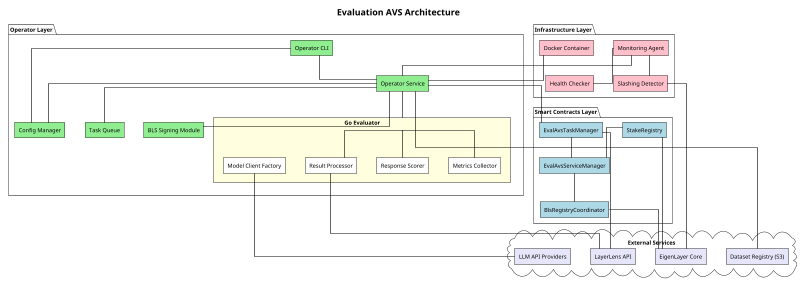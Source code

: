 @startuml avs-architecture

' Basic styling
!theme plain
skinparam componentStyle rectangle
skinparam backgroundColor white
skinparam defaultTextAlignment center

' Explicitly disable handwritten mode
skinparam handwritten false
skinparam shadowing false
skinparam roundCorner 0

' Set linetype to ortho for straight lines
skinparam linetype ortho
skinparam nodesep 50
skinparam ranksep 50

' Make sure lines and fonts are crisp
skinparam ArrowColor black
skinparam ArrowThickness 1.5

' Add spacing to prevent cutoff
scale 800 width

title Evaluation AVS Architecture

package "Smart Contracts Layer" {
  [EvalAvsServiceManager] as ServiceManager #lightblue
  [EvalAvsTaskManager] as TaskManager #lightblue
  [BlsRegistryCoordinator] as BLSRegistry #lightblue
  [StakeRegistry] as StakeRegistry #lightblue
}

package "Operator Layer" {
  [Operator Service] as OpService #lightgreen
  [Operator CLI] as OpCLI #lightgreen
  [Task Queue] as TaskQueue #lightgreen
  [BLS Signing Module] as BlsSigner #lightgreen
  [Config Manager] as ConfigMgr #lightgreen
  
  component "Go Evaluator" as GoEval #lightyellow {
    [Model Client Factory] as ModelFactory
    [Response Scorer] as Scorer
    [Result Processor] as Processor
    [Metrics Collector] as Metrics
  }
}

package "Infrastructure Layer" {
  [Docker Container] as Docker #pink
  [Monitoring Agent] as Monitor #pink
  [Health Checker] as Health #pink
  [Slashing Detector] as Slashing #pink
}

cloud "External Services" {
  [EigenLayer Core] as EigenLayer #lavender
  [Dataset Registry (S3)] as S3 #lavender
  [LLM API Providers] as LLM #lavender
  [LayerLens API] as LayerLensAPI #lavender
}

' Contract interactions
ServiceManager -- BLSRegistry
TaskManager -- ServiceManager
StakeRegistry -- ServiceManager
BLSRegistry -- EigenLayer
StakeRegistry -- EigenLayer

' Operator components
OpService -- TaskQueue
OpService -- BlsSigner
OpService -- ConfigMgr
OpService -- GoEval
OpCLI -- OpService
OpCLI -- ConfigMgr
ModelFactory -- LLM
GoEval -- Processor
GoEval -- Scorer
GoEval -- Metrics
Processor -- LayerLensAPI

' Infrastructure
Docker -- OpService
Monitor -- OpService
Monitor -- Health
Monitor -- Slashing
Slashing -- EigenLayer

' External connections
OpService -- TaskManager
OpService -- S3
TaskManager -- LayerLensAPI

@enduml